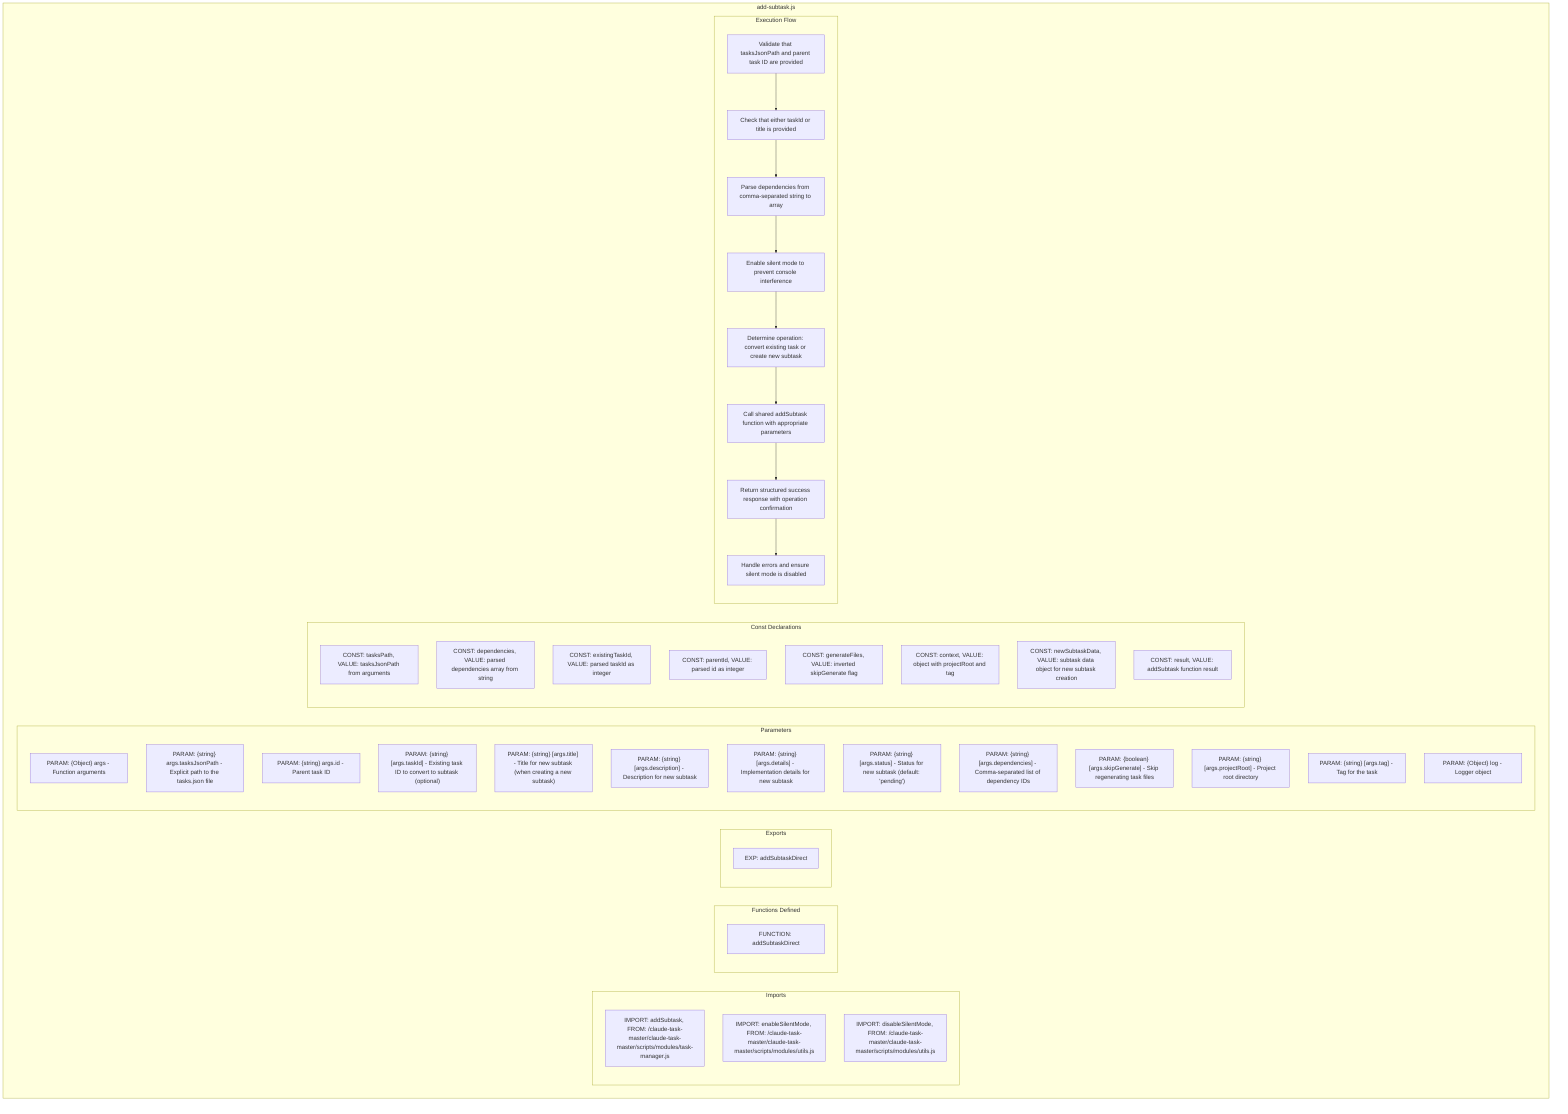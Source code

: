 flowchart TB
    subgraph Imports["Imports"]
        I1["IMPORT: addSubtask, FROM: /claude-task-master/claude-task-master/scripts/modules/task-manager.js"]
        I2["IMPORT: enableSilentMode, FROM: /claude-task-master/claude-task-master/scripts/modules/utils.js"]
        I3["IMPORT: disableSilentMode, FROM: /claude-task-master/claude-task-master/scripts/modules/utils.js"]
    end
    
    subgraph FunctionsDefined["Functions Defined"]
        FU1["FUNCTION: addSubtaskDirect"]
    end
    
    subgraph Exports["Exports"]
        E1["EXP: addSubtaskDirect"]
    end
    
    subgraph Parameters["Parameters"]
        P1["PARAM: {Object} args - Function arguments"]
        P2["PARAM: {string} args.tasksJsonPath - Explicit path to the tasks.json file"]
        P3["PARAM: {string} args.id - Parent task ID"]
        P4["PARAM: {string} [args.taskId] - Existing task ID to convert to subtask (optional)"]
        P5["PARAM: {string} [args.title] - Title for new subtask (when creating a new subtask)"]
        P6["PARAM: {string} [args.description] - Description for new subtask"]
        P7["PARAM: {string} [args.details] - Implementation details for new subtask"]
        P8["PARAM: {string} [args.status] - Status for new subtask (default: 'pending')"]
        P9["PARAM: {string} [args.dependencies] - Comma-separated list of dependency IDs"]
        P10["PARAM: {boolean} [args.skipGenerate] - Skip regenerating task files"]
        P11["PARAM: {string} [args.projectRoot] - Project root directory"]
        P12["PARAM: {string} [args.tag] - Tag for the task"]
        P13["PARAM: {Object} log - Logger object"]
    end
    
    subgraph Constants["Const Declarations"]
        C1["CONST: tasksPath, VALUE: tasksJsonPath from arguments"]
        C2["CONST: dependencies, VALUE: parsed dependencies array from string"]
        C3["CONST: existingTaskId, VALUE: parsed taskId as integer"]
        C4["CONST: parentId, VALUE: parsed id as integer"]
        C5["CONST: generateFiles, VALUE: inverted skipGenerate flag"]
        C6["CONST: context, VALUE: object with projectRoot and tag"]
        C7["CONST: newSubtaskData, VALUE: subtask data object for new subtask creation"]
        C8["CONST: result, VALUE: addSubtask function result"]
    end
    
    subgraph ExecutionFlow["Execution Flow"]
        FL1["Validate that tasksJsonPath and parent task ID are provided"]
        FL2["Check that either taskId or title is provided"]
        FL3["Parse dependencies from comma-separated string to array"]
        FL4["Enable silent mode to prevent console interference"]
        FL5["Determine operation: convert existing task or create new subtask"]
        FL6["Call shared addSubtask function with appropriate parameters"]
        FL7["Return structured success response with operation confirmation"]
        FL8["Handle errors and ensure silent mode is disabled"]
    end
    
    subgraph addSubtaskJs["add-subtask.js"]
        Imports
        FunctionsDefined
        Exports
        Parameters
        Constants
        ExecutionFlow
    end
    
    FL1 --> FL2
    FL2 --> FL3
    FL3 --> FL4
    FL4 --> FL5
    FL5 --> FL6
    FL6 --> FL7
    FL7 --> FL8
